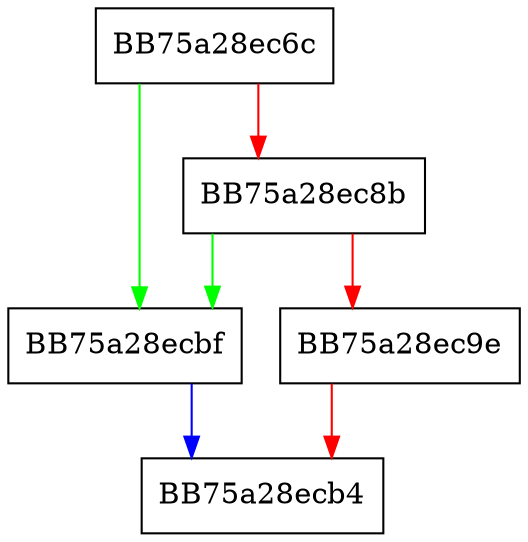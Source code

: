 digraph sqlite3IsRowid {
  node [shape="box"];
  graph [splines=ortho];
  BB75a28ec6c -> BB75a28ecbf [color="green"];
  BB75a28ec6c -> BB75a28ec8b [color="red"];
  BB75a28ec8b -> BB75a28ecbf [color="green"];
  BB75a28ec8b -> BB75a28ec9e [color="red"];
  BB75a28ec9e -> BB75a28ecb4 [color="red"];
  BB75a28ecbf -> BB75a28ecb4 [color="blue"];
}